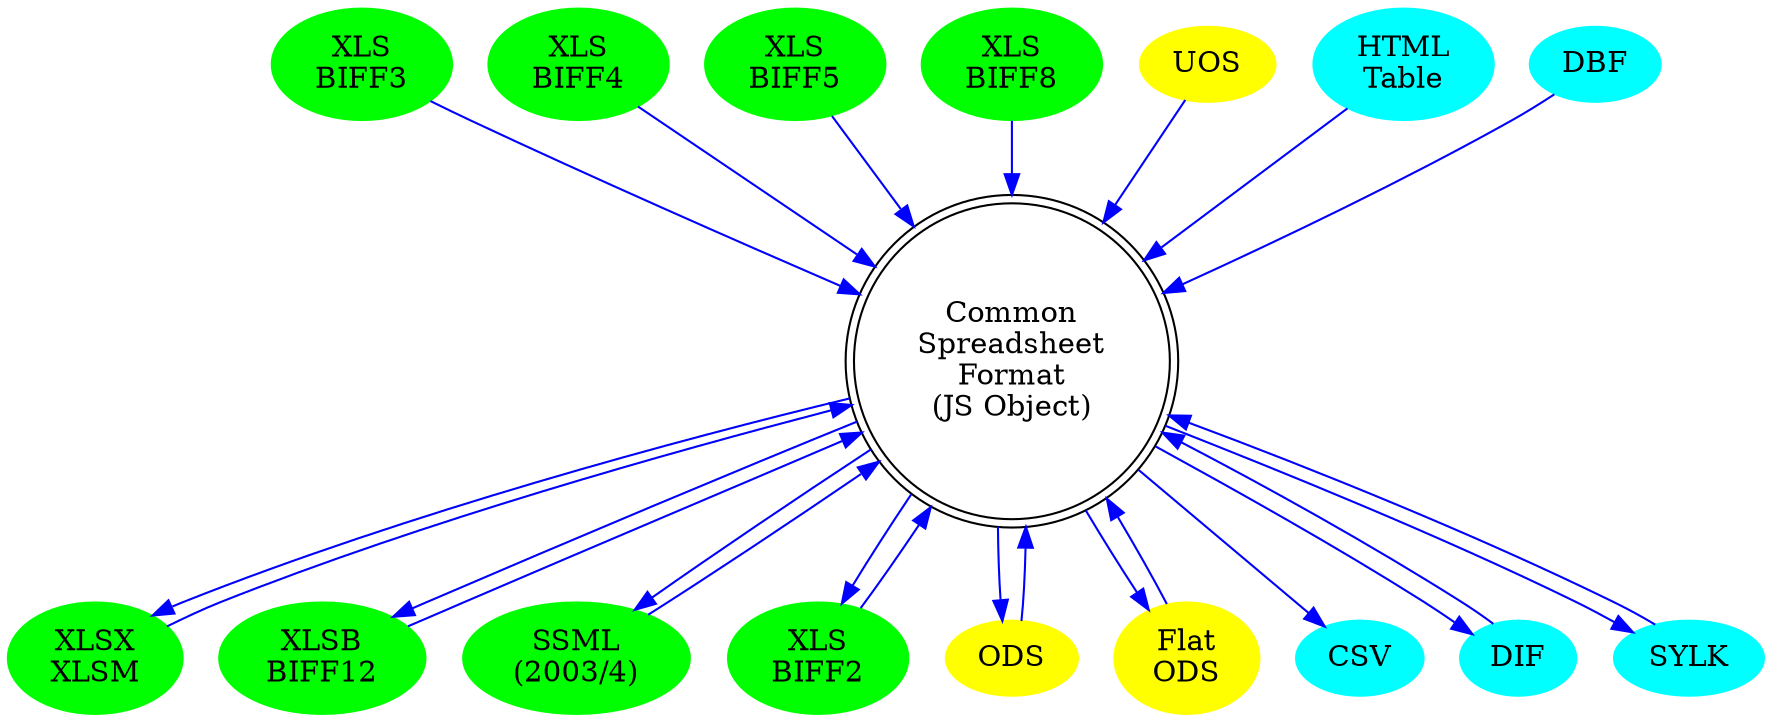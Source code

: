 digraph G {
	graph [mindist=0.1];
	csf [shape=doublecircle,label="Common\nSpreadsheet\nFormat\n(JS Object)"];
	subgraph XL {
		node  [style=filled,color=green];
		xlsx  [label="XLSX\nXLSM"];
		xlsb  [label="XLSB\nBIFF12"];
		xlml  [label="SSML\n(2003/4)"];
		xls2  [label="XLS\nBIFF2"];
		xls3  [label="XLS\nBIFF3"];
		xls4  [label="XLS\nBIFF4"];
		xls5  [label="XLS\nBIFF5"];
		xls8  [label="XLS\nBIFF8"];
	}

	subgraph OD {
		node  [style=filled,color=yellow];
		ods   [label="ODS"];
		fods  [label="Flat\nODS"];
		uos   [label="UOS"];
	}

	subgraph OLD {
		node  [style=filled,color=cyan];
		html  [label="HTML\nTable"];
		csv   [label="CSV"];
		dbf   [label="DBF"];
		dif   [label="DIF"];
		slk   [label="SYLK"];
	}

	subgraph JSXLSX {
		edge [color=blue];
		csf -> xlsx
		xlsx -> csf
		csf -> xlsb
		xlsb -> csf
		csf -> xlml
		xlml -> csf
		xls2 -> csf
		csf -> xls2
		xls3 -> csf
		xls4 -> csf
		xls5 -> csf
		xls8 -> csf
		csf -> slk
		slk -> csf
		csf -> dif
		dif -> csf
		csf -> csv
		ods -> csf
		csf -> ods
		fods -> csf
		csf -> fods
		uos -> csf
		dbf -> csf
		html -> csf
	}
}
